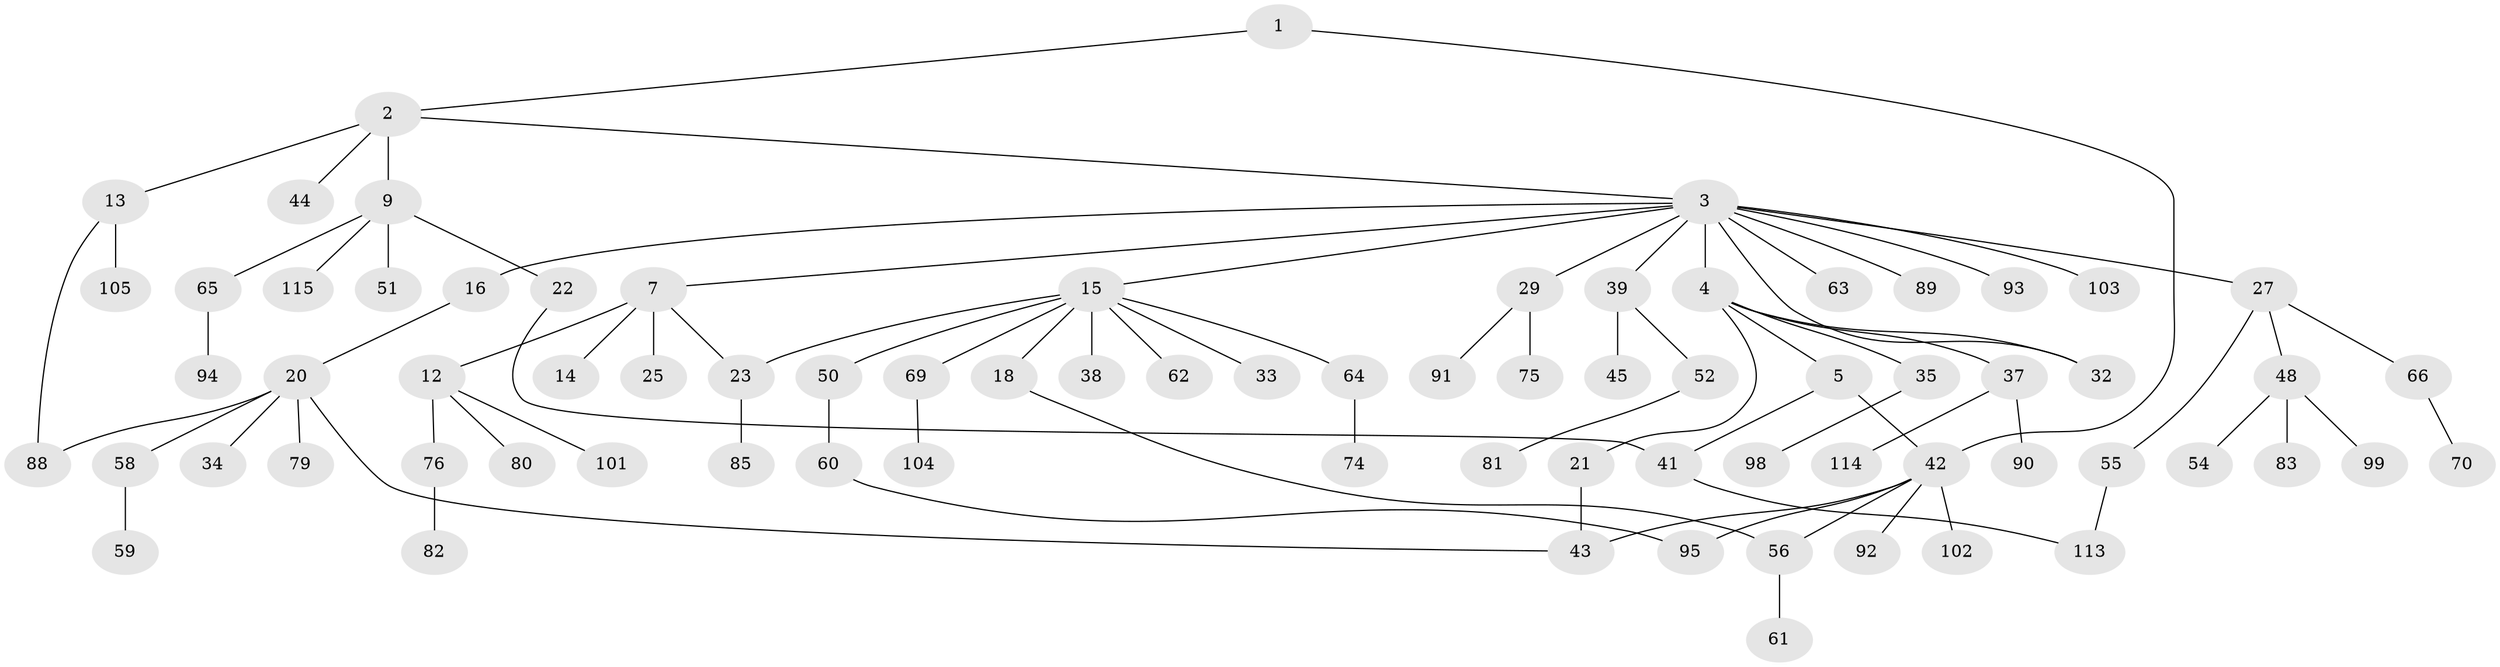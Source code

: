 // original degree distribution, {3: 0.16521739130434782, 5: 0.05217391304347826, 6: 0.02608695652173913, 9: 0.008695652173913044, 2: 0.28695652173913044, 4: 0.043478260869565216, 1: 0.41739130434782606}
// Generated by graph-tools (version 1.1) at 2025/10/02/27/25 16:10:54]
// undirected, 77 vertices, 86 edges
graph export_dot {
graph [start="1"]
  node [color=gray90,style=filled];
  1 [super="+19"];
  2;
  3 [super="+6"];
  4 [super="+24"];
  5 [super="+8"];
  7 [super="+10"];
  9 [super="+11"];
  12 [super="+36"];
  13 [super="+109"];
  14;
  15 [super="+17"];
  16 [super="+30"];
  18;
  20 [super="+31"];
  21 [super="+97"];
  22 [super="+26"];
  23 [super="+46"];
  25 [super="+57"];
  27 [super="+28"];
  29 [super="+87"];
  32 [super="+49"];
  33;
  34;
  35;
  37 [super="+40"];
  38 [super="+106"];
  39 [super="+84"];
  41 [super="+47"];
  42 [super="+67"];
  43 [super="+72"];
  44;
  45 [super="+77"];
  48 [super="+53"];
  50;
  51;
  52 [super="+71"];
  54;
  55 [super="+78"];
  56 [super="+100"];
  58;
  59 [super="+108"];
  60 [super="+111"];
  61;
  62;
  63;
  64;
  65 [super="+96"];
  66 [super="+68"];
  69;
  70 [super="+73"];
  74 [super="+86"];
  75;
  76;
  79;
  80;
  81;
  82 [super="+110"];
  83;
  85;
  88;
  89;
  90;
  91 [super="+107"];
  92;
  93;
  94;
  95 [super="+112"];
  98;
  99;
  101;
  102;
  103;
  104;
  105;
  113;
  114;
  115;
  1 -- 2;
  1 -- 42;
  2 -- 3;
  2 -- 9;
  2 -- 13;
  2 -- 44;
  3 -- 4;
  3 -- 27;
  3 -- 93;
  3 -- 103;
  3 -- 32;
  3 -- 7;
  3 -- 39;
  3 -- 15;
  3 -- 16;
  3 -- 89;
  3 -- 29;
  3 -- 63;
  4 -- 5;
  4 -- 21;
  4 -- 35;
  4 -- 32;
  4 -- 37;
  5 -- 42;
  5 -- 41;
  7 -- 12;
  7 -- 14;
  7 -- 23;
  7 -- 25;
  9 -- 65;
  9 -- 115;
  9 -- 51;
  9 -- 22;
  12 -- 80;
  12 -- 101;
  12 -- 76;
  13 -- 105;
  13 -- 88;
  15 -- 18;
  15 -- 23;
  15 -- 38;
  15 -- 64;
  15 -- 33;
  15 -- 50;
  15 -- 69;
  15 -- 62;
  16 -- 20;
  18 -- 56;
  20 -- 79;
  20 -- 34;
  20 -- 88;
  20 -- 58;
  20 -- 43;
  21 -- 43;
  22 -- 41;
  23 -- 85;
  27 -- 48;
  27 -- 66;
  27 -- 55;
  29 -- 75;
  29 -- 91;
  35 -- 98;
  37 -- 90;
  37 -- 114;
  39 -- 45;
  39 -- 52;
  41 -- 113;
  42 -- 43;
  42 -- 102;
  42 -- 56;
  42 -- 92;
  42 -- 95;
  48 -- 83;
  48 -- 99;
  48 -- 54;
  50 -- 60;
  52 -- 81;
  55 -- 113;
  56 -- 61;
  58 -- 59;
  60 -- 95;
  64 -- 74;
  65 -- 94;
  66 -- 70;
  69 -- 104;
  76 -- 82;
}
